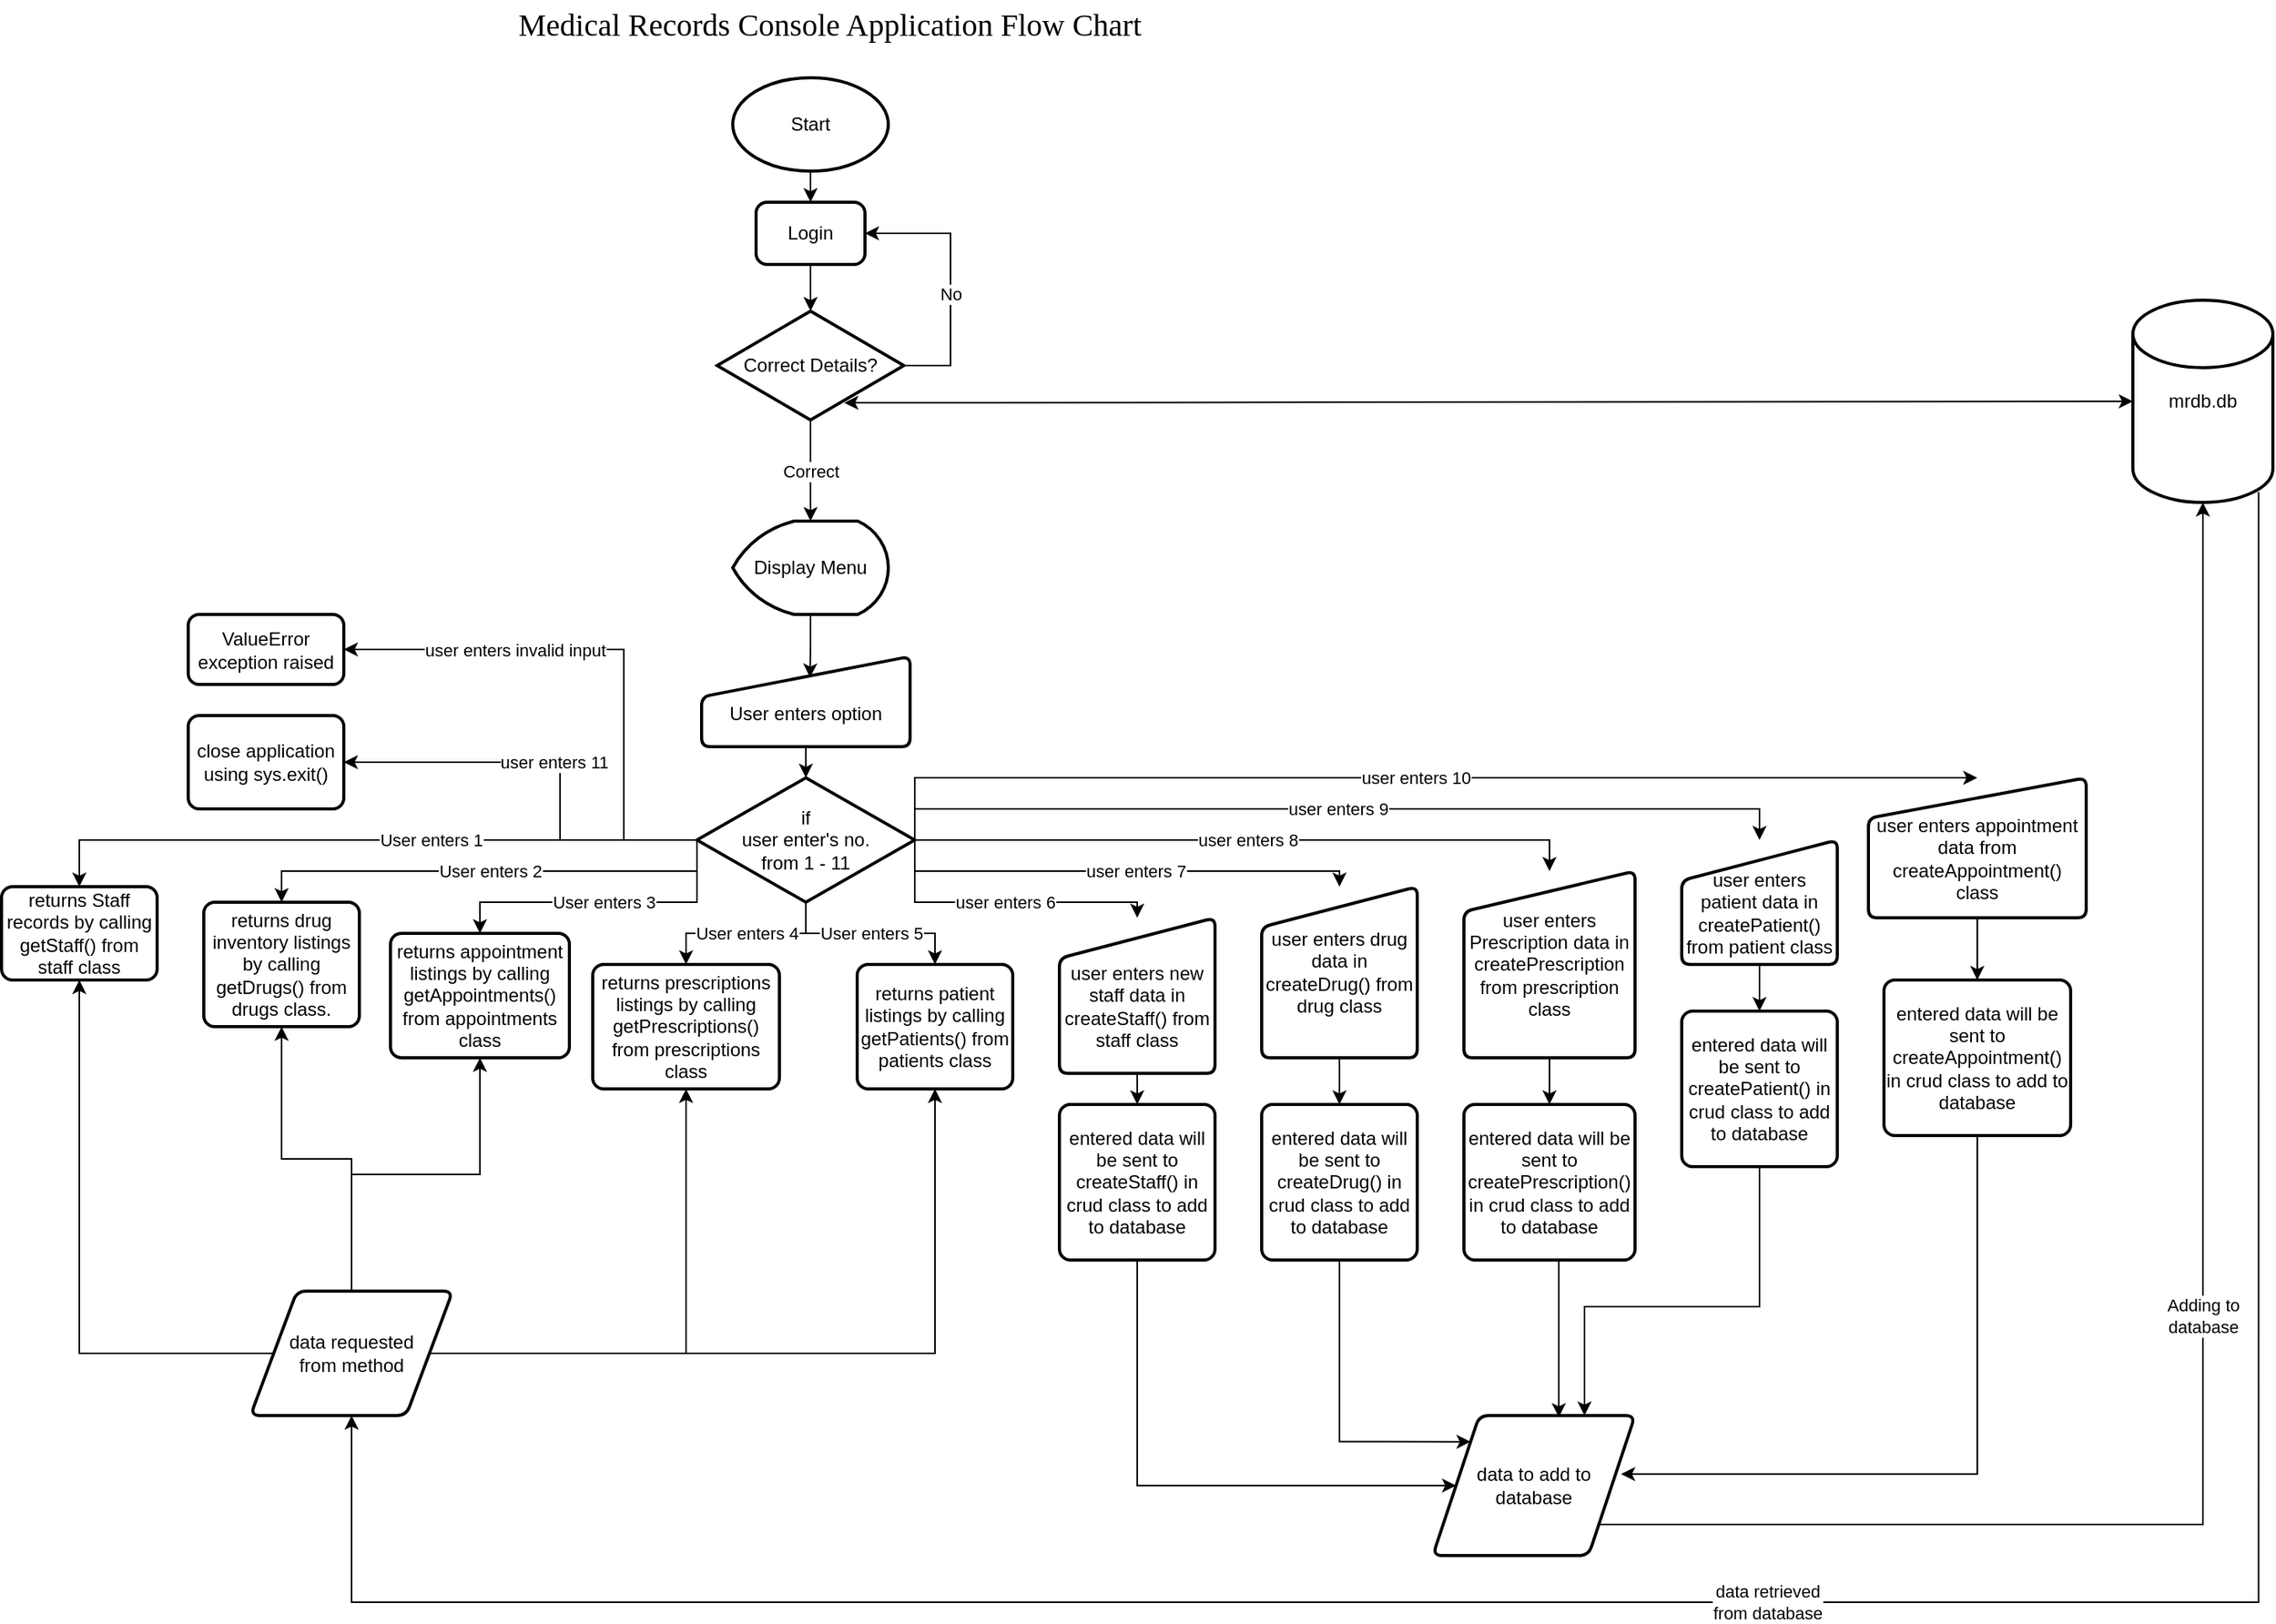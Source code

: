<mxfile version="16.1.2" type="device"><diagram id="wAxeolUgNmAKI8sro3LF" name="Page-1"><mxGraphModel dx="1768" dy="1485" grid="1" gridSize="10" guides="1" tooltips="1" connect="1" arrows="1" fold="1" page="1" pageScale="1" pageWidth="1100" pageHeight="850" math="0" shadow="0"><root><mxCell id="0"/><mxCell id="1" parent="0"/><mxCell id="dIoNRxtktYm5Wcknr5VD-1" value="&lt;font face=&quot;Tahoma&quot; style=&quot;font-size: 20px&quot;&gt;Medical Records Console Application Flow Chart&amp;nbsp; &amp;nbsp;&lt;/font&gt;" style="text;html=1;strokeColor=none;fillColor=none;align=center;verticalAlign=middle;whiteSpace=wrap;rounded=0;" parent="1" vertex="1"><mxGeometry x="1405" y="10" width="490" height="30" as="geometry"/></mxCell><mxCell id="UQV7OPkLsSFaeUoDJ3b2-29" style="edgeStyle=orthogonalEdgeStyle;rounded=0;orthogonalLoop=1;jettySize=auto;html=1;entryX=0.5;entryY=0;entryDx=0;entryDy=0;" parent="1" source="UQV7OPkLsSFaeUoDJ3b2-25" target="UQV7OPkLsSFaeUoDJ3b2-27" edge="1"><mxGeometry relative="1" as="geometry"/></mxCell><mxCell id="UQV7OPkLsSFaeUoDJ3b2-25" value="Start" style="strokeWidth=2;html=1;shape=mxgraph.flowchart.start_1;whiteSpace=wrap;" parent="1" vertex="1"><mxGeometry x="1580" y="60" width="100" height="60" as="geometry"/></mxCell><mxCell id="XnN2fxlaTdO7o4Kia2Fk-61" value="data retrieved &lt;br&gt;from database" style="edgeStyle=orthogonalEdgeStyle;rounded=0;orthogonalLoop=1;jettySize=auto;html=1;entryX=0.5;entryY=1;entryDx=0;entryDy=0;exitX=0.898;exitY=0.949;exitDx=0;exitDy=0;exitPerimeter=0;" edge="1" parent="1" source="UQV7OPkLsSFaeUoDJ3b2-26" target="XnN2fxlaTdO7o4Kia2Fk-46"><mxGeometry relative="1" as="geometry"><Array as="points"><mxPoint x="2561" y="1040"/><mxPoint x="1335" y="1040"/></Array></mxGeometry></mxCell><mxCell id="UQV7OPkLsSFaeUoDJ3b2-26" value="mrdb.db" style="strokeWidth=2;html=1;shape=mxgraph.flowchart.database;whiteSpace=wrap;" parent="1" vertex="1"><mxGeometry x="2480" y="203" width="90" height="130" as="geometry"/></mxCell><mxCell id="UQV7OPkLsSFaeUoDJ3b2-30" style="edgeStyle=orthogonalEdgeStyle;rounded=0;orthogonalLoop=1;jettySize=auto;html=1;entryX=0.5;entryY=0;entryDx=0;entryDy=0;entryPerimeter=0;" parent="1" source="UQV7OPkLsSFaeUoDJ3b2-27" target="UQV7OPkLsSFaeUoDJ3b2-28" edge="1"><mxGeometry relative="1" as="geometry"/></mxCell><mxCell id="UQV7OPkLsSFaeUoDJ3b2-27" value="Login" style="rounded=1;whiteSpace=wrap;html=1;absoluteArcSize=1;arcSize=14;strokeWidth=2;" parent="1" vertex="1"><mxGeometry x="1595" y="140" width="70" height="40" as="geometry"/></mxCell><mxCell id="UQV7OPkLsSFaeUoDJ3b2-31" value="No" style="edgeStyle=orthogonalEdgeStyle;rounded=0;orthogonalLoop=1;jettySize=auto;html=1;entryX=1;entryY=0.5;entryDx=0;entryDy=0;exitX=1;exitY=0.5;exitDx=0;exitDy=0;exitPerimeter=0;" parent="1" source="UQV7OPkLsSFaeUoDJ3b2-28" target="UQV7OPkLsSFaeUoDJ3b2-27" edge="1"><mxGeometry x="-0.105" relative="1" as="geometry"><Array as="points"><mxPoint x="1720" y="245"/><mxPoint x="1720" y="160"/></Array><mxPoint as="offset"/></mxGeometry></mxCell><mxCell id="UQV7OPkLsSFaeUoDJ3b2-34" value="Correct" style="edgeStyle=orthogonalEdgeStyle;rounded=0;orthogonalLoop=1;jettySize=auto;html=1;entryX=0.5;entryY=0;entryDx=0;entryDy=0;entryPerimeter=0;" parent="1" source="UQV7OPkLsSFaeUoDJ3b2-28" edge="1" target="XnN2fxlaTdO7o4Kia2Fk-2"><mxGeometry relative="1" as="geometry"><mxPoint x="1620" y="330" as="targetPoint"/><Array as="points"/></mxGeometry></mxCell><mxCell id="UQV7OPkLsSFaeUoDJ3b2-28" value="Correct Details?" style="strokeWidth=2;html=1;shape=mxgraph.flowchart.decision;whiteSpace=wrap;" parent="1" vertex="1"><mxGeometry x="1570" y="210" width="120" height="70" as="geometry"/></mxCell><mxCell id="UQV7OPkLsSFaeUoDJ3b2-33" value="" style="endArrow=classic;startArrow=classic;html=1;rounded=0;exitX=0.681;exitY=0.842;exitDx=0;exitDy=0;exitPerimeter=0;entryX=0;entryY=0.5;entryDx=0;entryDy=0;entryPerimeter=0;" parent="1" source="UQV7OPkLsSFaeUoDJ3b2-28" target="UQV7OPkLsSFaeUoDJ3b2-26" edge="1"><mxGeometry width="50" height="50" relative="1" as="geometry"><mxPoint x="1830" y="280" as="sourcePoint"/><mxPoint x="1890" y="263" as="targetPoint"/></mxGeometry></mxCell><mxCell id="XnN2fxlaTdO7o4Kia2Fk-4" style="edgeStyle=orthogonalEdgeStyle;rounded=0;orthogonalLoop=1;jettySize=auto;html=1;entryX=0.52;entryY=0.233;entryDx=0;entryDy=0;entryPerimeter=0;" edge="1" parent="1" source="XnN2fxlaTdO7o4Kia2Fk-2" target="XnN2fxlaTdO7o4Kia2Fk-3"><mxGeometry relative="1" as="geometry"/></mxCell><mxCell id="XnN2fxlaTdO7o4Kia2Fk-2" value="Display Menu" style="strokeWidth=2;html=1;shape=mxgraph.flowchart.display;whiteSpace=wrap;" vertex="1" parent="1"><mxGeometry x="1580" y="345" width="100" height="60" as="geometry"/></mxCell><mxCell id="XnN2fxlaTdO7o4Kia2Fk-6" style="edgeStyle=orthogonalEdgeStyle;rounded=0;orthogonalLoop=1;jettySize=auto;html=1;entryX=0.5;entryY=0;entryDx=0;entryDy=0;entryPerimeter=0;" edge="1" parent="1" source="XnN2fxlaTdO7o4Kia2Fk-3" target="XnN2fxlaTdO7o4Kia2Fk-5"><mxGeometry relative="1" as="geometry"/></mxCell><mxCell id="XnN2fxlaTdO7o4Kia2Fk-3" value="&lt;br&gt;User enters option" style="html=1;strokeWidth=2;shape=manualInput;whiteSpace=wrap;rounded=1;size=26;arcSize=11;" vertex="1" parent="1"><mxGeometry x="1560" y="432" width="134" height="58" as="geometry"/></mxCell><mxCell id="XnN2fxlaTdO7o4Kia2Fk-7" value="User enters 1" style="edgeStyle=orthogonalEdgeStyle;rounded=0;orthogonalLoop=1;jettySize=auto;html=1;entryX=0.5;entryY=0;entryDx=0;entryDy=0;" edge="1" parent="1" source="XnN2fxlaTdO7o4Kia2Fk-5" target="XnN2fxlaTdO7o4Kia2Fk-8"><mxGeometry x="-0.199" relative="1" as="geometry"><mxPoint x="1160" y="620" as="targetPoint"/><Array as="points"><mxPoint x="1160" y="550"/></Array><mxPoint as="offset"/></mxGeometry></mxCell><mxCell id="XnN2fxlaTdO7o4Kia2Fk-10" value="User enters 2" style="edgeStyle=orthogonalEdgeStyle;rounded=0;orthogonalLoop=1;jettySize=auto;html=1;entryX=0.5;entryY=0;entryDx=0;entryDy=0;exitX=0;exitY=0.5;exitDx=0;exitDy=0;exitPerimeter=0;" edge="1" parent="1" source="XnN2fxlaTdO7o4Kia2Fk-5" target="XnN2fxlaTdO7o4Kia2Fk-9"><mxGeometry relative="1" as="geometry"><Array as="points"><mxPoint x="1557" y="570"/><mxPoint x="1290" y="570"/></Array></mxGeometry></mxCell><mxCell id="XnN2fxlaTdO7o4Kia2Fk-12" value="User enters 3" style="edgeStyle=orthogonalEdgeStyle;rounded=0;orthogonalLoop=1;jettySize=auto;html=1;entryX=0.5;entryY=0;entryDx=0;entryDy=0;exitX=0;exitY=0.5;exitDx=0;exitDy=0;exitPerimeter=0;" edge="1" parent="1" source="XnN2fxlaTdO7o4Kia2Fk-5" target="XnN2fxlaTdO7o4Kia2Fk-11"><mxGeometry relative="1" as="geometry"><Array as="points"><mxPoint x="1557" y="590"/><mxPoint x="1418" y="590"/></Array></mxGeometry></mxCell><mxCell id="XnN2fxlaTdO7o4Kia2Fk-14" value="User enters 4" style="edgeStyle=orthogonalEdgeStyle;rounded=0;orthogonalLoop=1;jettySize=auto;html=1;entryX=0.5;entryY=0;entryDx=0;entryDy=0;" edge="1" parent="1" source="XnN2fxlaTdO7o4Kia2Fk-5" target="XnN2fxlaTdO7o4Kia2Fk-13"><mxGeometry relative="1" as="geometry"/></mxCell><mxCell id="XnN2fxlaTdO7o4Kia2Fk-16" value="User enters 5" style="edgeStyle=orthogonalEdgeStyle;rounded=0;orthogonalLoop=1;jettySize=auto;html=1;entryX=0.5;entryY=0;entryDx=0;entryDy=0;" edge="1" parent="1" source="XnN2fxlaTdO7o4Kia2Fk-5" target="XnN2fxlaTdO7o4Kia2Fk-15"><mxGeometry relative="1" as="geometry"/></mxCell><mxCell id="XnN2fxlaTdO7o4Kia2Fk-25" value="user enters 7" style="edgeStyle=orthogonalEdgeStyle;rounded=0;orthogonalLoop=1;jettySize=auto;html=1;entryX=0.5;entryY=0;entryDx=0;entryDy=0;" edge="1" parent="1" source="XnN2fxlaTdO7o4Kia2Fk-5" target="XnN2fxlaTdO7o4Kia2Fk-24"><mxGeometry relative="1" as="geometry"><mxPoint x="1970" y="590" as="targetPoint"/><Array as="points"><mxPoint x="1970" y="570"/></Array></mxGeometry></mxCell><mxCell id="XnN2fxlaTdO7o4Kia2Fk-26" value="user enters 6" style="edgeStyle=orthogonalEdgeStyle;rounded=0;orthogonalLoop=1;jettySize=auto;html=1;entryX=0.5;entryY=0;entryDx=0;entryDy=0;exitX=1;exitY=0.5;exitDx=0;exitDy=0;exitPerimeter=0;" edge="1" parent="1" source="XnN2fxlaTdO7o4Kia2Fk-5" target="XnN2fxlaTdO7o4Kia2Fk-18"><mxGeometry x="0.016" relative="1" as="geometry"><Array as="points"><mxPoint x="1697" y="590"/><mxPoint x="1840" y="590"/></Array><mxPoint as="offset"/></mxGeometry></mxCell><mxCell id="XnN2fxlaTdO7o4Kia2Fk-32" value="user enters 8" style="edgeStyle=orthogonalEdgeStyle;rounded=0;orthogonalLoop=1;jettySize=auto;html=1;entryX=0.5;entryY=0;entryDx=0;entryDy=0;" edge="1" parent="1" source="XnN2fxlaTdO7o4Kia2Fk-5" target="XnN2fxlaTdO7o4Kia2Fk-29"><mxGeometry relative="1" as="geometry"/></mxCell><mxCell id="XnN2fxlaTdO7o4Kia2Fk-34" value="user enters 9" style="edgeStyle=orthogonalEdgeStyle;rounded=0;orthogonalLoop=1;jettySize=auto;html=1;entryX=0.5;entryY=0;entryDx=0;entryDy=0;exitX=1;exitY=0.5;exitDx=0;exitDy=0;exitPerimeter=0;" edge="1" parent="1" source="XnN2fxlaTdO7o4Kia2Fk-5" target="XnN2fxlaTdO7o4Kia2Fk-33"><mxGeometry relative="1" as="geometry"><Array as="points"><mxPoint x="1697" y="530"/><mxPoint x="2240" y="530"/></Array></mxGeometry></mxCell><mxCell id="XnN2fxlaTdO7o4Kia2Fk-38" value="user enters 10" style="edgeStyle=orthogonalEdgeStyle;rounded=0;orthogonalLoop=1;jettySize=auto;html=1;entryX=0.5;entryY=0;entryDx=0;entryDy=0;exitX=1;exitY=0.5;exitDx=0;exitDy=0;exitPerimeter=0;" edge="1" parent="1" source="XnN2fxlaTdO7o4Kia2Fk-5" target="XnN2fxlaTdO7o4Kia2Fk-37"><mxGeometry relative="1" as="geometry"><Array as="points"><mxPoint x="1697" y="510"/></Array></mxGeometry></mxCell><mxCell id="XnN2fxlaTdO7o4Kia2Fk-42" value="user enters 11" style="edgeStyle=orthogonalEdgeStyle;rounded=0;orthogonalLoop=1;jettySize=auto;html=1;entryX=1;entryY=0.5;entryDx=0;entryDy=0;" edge="1" parent="1" target="XnN2fxlaTdO7o4Kia2Fk-43"><mxGeometry relative="1" as="geometry"><mxPoint x="1480" y="420" as="targetPoint"/><mxPoint x="1550" y="550" as="sourcePoint"/><Array as="points"><mxPoint x="1469" y="550"/><mxPoint x="1469" y="500"/></Array></mxGeometry></mxCell><mxCell id="XnN2fxlaTdO7o4Kia2Fk-45" value="user enters invalid input" style="edgeStyle=orthogonalEdgeStyle;rounded=0;orthogonalLoop=1;jettySize=auto;html=1;entryX=1;entryY=0.5;entryDx=0;entryDy=0;" edge="1" parent="1" source="XnN2fxlaTdO7o4Kia2Fk-5" target="XnN2fxlaTdO7o4Kia2Fk-44"><mxGeometry x="0.37" relative="1" as="geometry"><Array as="points"><mxPoint x="1510" y="550"/><mxPoint x="1510" y="428"/></Array><mxPoint as="offset"/></mxGeometry></mxCell><mxCell id="XnN2fxlaTdO7o4Kia2Fk-5" value="if&lt;br&gt;user enter's no. &lt;br&gt;from 1 - 11" style="strokeWidth=2;html=1;shape=mxgraph.flowchart.decision;whiteSpace=wrap;align=center;" vertex="1" parent="1"><mxGeometry x="1557" y="510" width="140" height="80" as="geometry"/></mxCell><mxCell id="XnN2fxlaTdO7o4Kia2Fk-8" value="returns Staff records by calling getStaff() from staff class" style="rounded=1;whiteSpace=wrap;html=1;absoluteArcSize=1;arcSize=14;strokeWidth=2;" vertex="1" parent="1"><mxGeometry x="1110" y="580" width="100" height="60" as="geometry"/></mxCell><mxCell id="XnN2fxlaTdO7o4Kia2Fk-9" value="returns drug inventory listings by calling getDrugs() from drugs class." style="rounded=1;whiteSpace=wrap;html=1;absoluteArcSize=1;arcSize=14;strokeWidth=2;" vertex="1" parent="1"><mxGeometry x="1240" y="590" width="100" height="80" as="geometry"/></mxCell><mxCell id="XnN2fxlaTdO7o4Kia2Fk-11" value="returns appointment listings by calling getAppointments() from appointments class" style="rounded=1;whiteSpace=wrap;html=1;absoluteArcSize=1;arcSize=14;strokeWidth=2;align=center;" vertex="1" parent="1"><mxGeometry x="1360" y="610" width="115" height="80" as="geometry"/></mxCell><mxCell id="XnN2fxlaTdO7o4Kia2Fk-13" value="returns prescriptions listings by calling getPrescriptions() from prescriptions class" style="rounded=1;whiteSpace=wrap;html=1;absoluteArcSize=1;arcSize=14;strokeWidth=2;" vertex="1" parent="1"><mxGeometry x="1490" y="630" width="120" height="80" as="geometry"/></mxCell><mxCell id="XnN2fxlaTdO7o4Kia2Fk-15" value="returns patient listings by calling getPatients() from patients class" style="rounded=1;whiteSpace=wrap;html=1;absoluteArcSize=1;arcSize=14;strokeWidth=2;" vertex="1" parent="1"><mxGeometry x="1660" y="630" width="100" height="80" as="geometry"/></mxCell><mxCell id="XnN2fxlaTdO7o4Kia2Fk-23" style="edgeStyle=orthogonalEdgeStyle;rounded=0;orthogonalLoop=1;jettySize=auto;html=1;entryX=0.5;entryY=0;entryDx=0;entryDy=0;" edge="1" parent="1" source="XnN2fxlaTdO7o4Kia2Fk-18" target="XnN2fxlaTdO7o4Kia2Fk-22"><mxGeometry relative="1" as="geometry"/></mxCell><mxCell id="XnN2fxlaTdO7o4Kia2Fk-18" value="&lt;br&gt;user enters new staff data in createStaff() from staff class" style="html=1;strokeWidth=2;shape=manualInput;whiteSpace=wrap;rounded=1;size=26;arcSize=11;" vertex="1" parent="1"><mxGeometry x="1790" y="600" width="100" height="100" as="geometry"/></mxCell><mxCell id="XnN2fxlaTdO7o4Kia2Fk-54" style="edgeStyle=orthogonalEdgeStyle;rounded=0;orthogonalLoop=1;jettySize=auto;html=1;entryX=0;entryY=0.5;entryDx=0;entryDy=0;" edge="1" parent="1" source="XnN2fxlaTdO7o4Kia2Fk-22" target="XnN2fxlaTdO7o4Kia2Fk-53"><mxGeometry relative="1" as="geometry"><Array as="points"><mxPoint x="1840" y="965"/></Array></mxGeometry></mxCell><mxCell id="XnN2fxlaTdO7o4Kia2Fk-22" value="entered data will be sent to createStaff() in crud class to add to database" style="rounded=1;whiteSpace=wrap;html=1;absoluteArcSize=1;arcSize=14;strokeWidth=2;" vertex="1" parent="1"><mxGeometry x="1790" y="720" width="100" height="100" as="geometry"/></mxCell><mxCell id="XnN2fxlaTdO7o4Kia2Fk-28" style="edgeStyle=orthogonalEdgeStyle;rounded=0;orthogonalLoop=1;jettySize=auto;html=1;entryX=0.5;entryY=0;entryDx=0;entryDy=0;" edge="1" parent="1" source="XnN2fxlaTdO7o4Kia2Fk-24" target="XnN2fxlaTdO7o4Kia2Fk-27"><mxGeometry relative="1" as="geometry"/></mxCell><mxCell id="XnN2fxlaTdO7o4Kia2Fk-24" value="user enters drug data in createDrug() from drug class" style="html=1;strokeWidth=2;shape=manualInput;whiteSpace=wrap;rounded=1;size=26;arcSize=11;" vertex="1" parent="1"><mxGeometry x="1920" y="580" width="100" height="110" as="geometry"/></mxCell><mxCell id="XnN2fxlaTdO7o4Kia2Fk-55" style="edgeStyle=orthogonalEdgeStyle;rounded=0;orthogonalLoop=1;jettySize=auto;html=1;entryX=0;entryY=0;entryDx=0;entryDy=0;" edge="1" parent="1" source="XnN2fxlaTdO7o4Kia2Fk-27" target="XnN2fxlaTdO7o4Kia2Fk-53"><mxGeometry relative="1" as="geometry"><Array as="points"><mxPoint x="1970" y="937"/></Array></mxGeometry></mxCell><mxCell id="XnN2fxlaTdO7o4Kia2Fk-27" value="entered data will be sent to createDrug() in crud class to add to database" style="rounded=1;whiteSpace=wrap;html=1;absoluteArcSize=1;arcSize=14;strokeWidth=2;" vertex="1" parent="1"><mxGeometry x="1920" y="720" width="100" height="100" as="geometry"/></mxCell><mxCell id="XnN2fxlaTdO7o4Kia2Fk-31" style="edgeStyle=orthogonalEdgeStyle;rounded=0;orthogonalLoop=1;jettySize=auto;html=1;entryX=0.5;entryY=0;entryDx=0;entryDy=0;" edge="1" parent="1" source="XnN2fxlaTdO7o4Kia2Fk-29" target="XnN2fxlaTdO7o4Kia2Fk-30"><mxGeometry relative="1" as="geometry"/></mxCell><mxCell id="XnN2fxlaTdO7o4Kia2Fk-29" value="user enters Prescription data in createPrescription from prescription class" style="html=1;strokeWidth=2;shape=manualInput;whiteSpace=wrap;rounded=1;size=26;arcSize=11;" vertex="1" parent="1"><mxGeometry x="2050" y="570" width="110" height="120" as="geometry"/></mxCell><mxCell id="XnN2fxlaTdO7o4Kia2Fk-56" style="edgeStyle=orthogonalEdgeStyle;rounded=0;orthogonalLoop=1;jettySize=auto;html=1;entryX=0.623;entryY=0.012;entryDx=0;entryDy=0;entryPerimeter=0;" edge="1" parent="1" source="XnN2fxlaTdO7o4Kia2Fk-30" target="XnN2fxlaTdO7o4Kia2Fk-53"><mxGeometry relative="1" as="geometry"><Array as="points"><mxPoint x="2111" y="850"/><mxPoint x="2111" y="850"/></Array></mxGeometry></mxCell><mxCell id="XnN2fxlaTdO7o4Kia2Fk-30" value="entered data will be sent to createPrescription() in crud class to add to database" style="rounded=1;whiteSpace=wrap;html=1;absoluteArcSize=1;arcSize=14;strokeWidth=2;" vertex="1" parent="1"><mxGeometry x="2050" y="720" width="110" height="100" as="geometry"/></mxCell><mxCell id="XnN2fxlaTdO7o4Kia2Fk-36" style="edgeStyle=orthogonalEdgeStyle;rounded=0;orthogonalLoop=1;jettySize=auto;html=1;entryX=0.5;entryY=0;entryDx=0;entryDy=0;" edge="1" parent="1" source="XnN2fxlaTdO7o4Kia2Fk-33" target="XnN2fxlaTdO7o4Kia2Fk-35"><mxGeometry relative="1" as="geometry"/></mxCell><mxCell id="XnN2fxlaTdO7o4Kia2Fk-33" value="&lt;br&gt;user enters patient data in createPatient() from patient class" style="html=1;strokeWidth=2;shape=manualInput;whiteSpace=wrap;rounded=1;size=26;arcSize=11;" vertex="1" parent="1"><mxGeometry x="2190" y="550" width="100" height="80" as="geometry"/></mxCell><mxCell id="XnN2fxlaTdO7o4Kia2Fk-57" style="edgeStyle=orthogonalEdgeStyle;rounded=0;orthogonalLoop=1;jettySize=auto;html=1;entryX=0.75;entryY=0;entryDx=0;entryDy=0;" edge="1" parent="1" source="XnN2fxlaTdO7o4Kia2Fk-35" target="XnN2fxlaTdO7o4Kia2Fk-53"><mxGeometry relative="1" as="geometry"><Array as="points"><mxPoint x="2240" y="850"/><mxPoint x="2127" y="850"/></Array></mxGeometry></mxCell><mxCell id="XnN2fxlaTdO7o4Kia2Fk-35" value="entered data will be sent to createPatient() in crud class to add to database" style="rounded=1;whiteSpace=wrap;html=1;absoluteArcSize=1;arcSize=14;strokeWidth=2;" vertex="1" parent="1"><mxGeometry x="2190" y="660" width="100" height="100" as="geometry"/></mxCell><mxCell id="XnN2fxlaTdO7o4Kia2Fk-40" style="edgeStyle=orthogonalEdgeStyle;rounded=0;orthogonalLoop=1;jettySize=auto;html=1;entryX=0.5;entryY=0;entryDx=0;entryDy=0;" edge="1" parent="1" source="XnN2fxlaTdO7o4Kia2Fk-37" target="XnN2fxlaTdO7o4Kia2Fk-39"><mxGeometry relative="1" as="geometry"/></mxCell><mxCell id="XnN2fxlaTdO7o4Kia2Fk-37" value="&lt;br&gt;user enters appointment data from createAppointment() class" style="html=1;strokeWidth=2;shape=manualInput;whiteSpace=wrap;rounded=1;size=26;arcSize=11;" vertex="1" parent="1"><mxGeometry x="2310" y="510" width="140" height="90" as="geometry"/></mxCell><mxCell id="XnN2fxlaTdO7o4Kia2Fk-58" style="edgeStyle=orthogonalEdgeStyle;rounded=0;orthogonalLoop=1;jettySize=auto;html=1;entryX=0.931;entryY=0.418;entryDx=0;entryDy=0;entryPerimeter=0;" edge="1" parent="1" source="XnN2fxlaTdO7o4Kia2Fk-39" target="XnN2fxlaTdO7o4Kia2Fk-53"><mxGeometry relative="1" as="geometry"><Array as="points"><mxPoint x="2380" y="958"/></Array></mxGeometry></mxCell><mxCell id="XnN2fxlaTdO7o4Kia2Fk-39" value="entered data will be sent to createAppointment() in crud class to add to database" style="rounded=1;whiteSpace=wrap;html=1;absoluteArcSize=1;arcSize=14;strokeWidth=2;" vertex="1" parent="1"><mxGeometry x="2320" y="640" width="120" height="100" as="geometry"/></mxCell><mxCell id="XnN2fxlaTdO7o4Kia2Fk-43" value="close application using sys.exit()" style="rounded=1;whiteSpace=wrap;html=1;absoluteArcSize=1;arcSize=14;strokeWidth=2;" vertex="1" parent="1"><mxGeometry x="1230" y="470" width="100" height="60" as="geometry"/></mxCell><mxCell id="XnN2fxlaTdO7o4Kia2Fk-44" value="ValueError exception raised" style="rounded=1;whiteSpace=wrap;html=1;absoluteArcSize=1;arcSize=14;strokeWidth=2;" vertex="1" parent="1"><mxGeometry x="1230" y="405" width="100" height="45" as="geometry"/></mxCell><mxCell id="XnN2fxlaTdO7o4Kia2Fk-48" style="edgeStyle=orthogonalEdgeStyle;rounded=0;orthogonalLoop=1;jettySize=auto;html=1;entryX=0.5;entryY=1;entryDx=0;entryDy=0;" edge="1" parent="1" source="XnN2fxlaTdO7o4Kia2Fk-46" target="XnN2fxlaTdO7o4Kia2Fk-8"><mxGeometry relative="1" as="geometry"/></mxCell><mxCell id="XnN2fxlaTdO7o4Kia2Fk-49" style="edgeStyle=orthogonalEdgeStyle;rounded=0;orthogonalLoop=1;jettySize=auto;html=1;" edge="1" parent="1" source="XnN2fxlaTdO7o4Kia2Fk-46" target="XnN2fxlaTdO7o4Kia2Fk-9"><mxGeometry relative="1" as="geometry"/></mxCell><mxCell id="XnN2fxlaTdO7o4Kia2Fk-50" style="edgeStyle=orthogonalEdgeStyle;rounded=0;orthogonalLoop=1;jettySize=auto;html=1;entryX=0.5;entryY=1;entryDx=0;entryDy=0;" edge="1" parent="1" source="XnN2fxlaTdO7o4Kia2Fk-46" target="XnN2fxlaTdO7o4Kia2Fk-11"><mxGeometry relative="1" as="geometry"/></mxCell><mxCell id="XnN2fxlaTdO7o4Kia2Fk-51" style="edgeStyle=orthogonalEdgeStyle;rounded=0;orthogonalLoop=1;jettySize=auto;html=1;entryX=0.5;entryY=1;entryDx=0;entryDy=0;" edge="1" parent="1" source="XnN2fxlaTdO7o4Kia2Fk-46" target="XnN2fxlaTdO7o4Kia2Fk-13"><mxGeometry relative="1" as="geometry"/></mxCell><mxCell id="XnN2fxlaTdO7o4Kia2Fk-52" style="edgeStyle=orthogonalEdgeStyle;rounded=0;orthogonalLoop=1;jettySize=auto;html=1;entryX=0.5;entryY=1;entryDx=0;entryDy=0;" edge="1" parent="1" source="XnN2fxlaTdO7o4Kia2Fk-46" target="XnN2fxlaTdO7o4Kia2Fk-15"><mxGeometry relative="1" as="geometry"/></mxCell><mxCell id="XnN2fxlaTdO7o4Kia2Fk-46" value="data requested &lt;br&gt;from method" style="shape=parallelogram;html=1;strokeWidth=2;perimeter=parallelogramPerimeter;whiteSpace=wrap;rounded=1;arcSize=12;size=0.23;" vertex="1" parent="1"><mxGeometry x="1270" y="840" width="130" height="80" as="geometry"/></mxCell><mxCell id="XnN2fxlaTdO7o4Kia2Fk-60" value="Adding to&lt;br&gt;database" style="edgeStyle=orthogonalEdgeStyle;rounded=0;orthogonalLoop=1;jettySize=auto;html=1;entryX=0.5;entryY=1;entryDx=0;entryDy=0;entryPerimeter=0;" edge="1" parent="1" source="XnN2fxlaTdO7o4Kia2Fk-53" target="UQV7OPkLsSFaeUoDJ3b2-26"><mxGeometry relative="1" as="geometry"><mxPoint x="2520" y="340" as="targetPoint"/><Array as="points"><mxPoint x="2525" y="990"/></Array></mxGeometry></mxCell><mxCell id="XnN2fxlaTdO7o4Kia2Fk-53" value="data to add to &lt;br&gt;database" style="shape=parallelogram;html=1;strokeWidth=2;perimeter=parallelogramPerimeter;whiteSpace=wrap;rounded=1;arcSize=12;size=0.23;" vertex="1" parent="1"><mxGeometry x="2030" y="920" width="130" height="90" as="geometry"/></mxCell></root></mxGraphModel></diagram></mxfile>